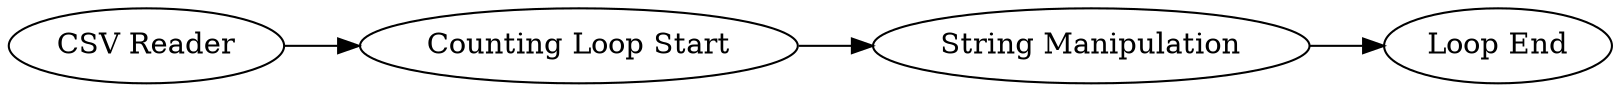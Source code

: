 digraph {
	36 -> 35
	34 -> 36
	37 -> 34
	34 [label="Counting Loop Start"]
	37 [label="CSV Reader"]
	36 [label="String Manipulation"]
	35 [label="Loop End"]
	rankdir=LR
}
